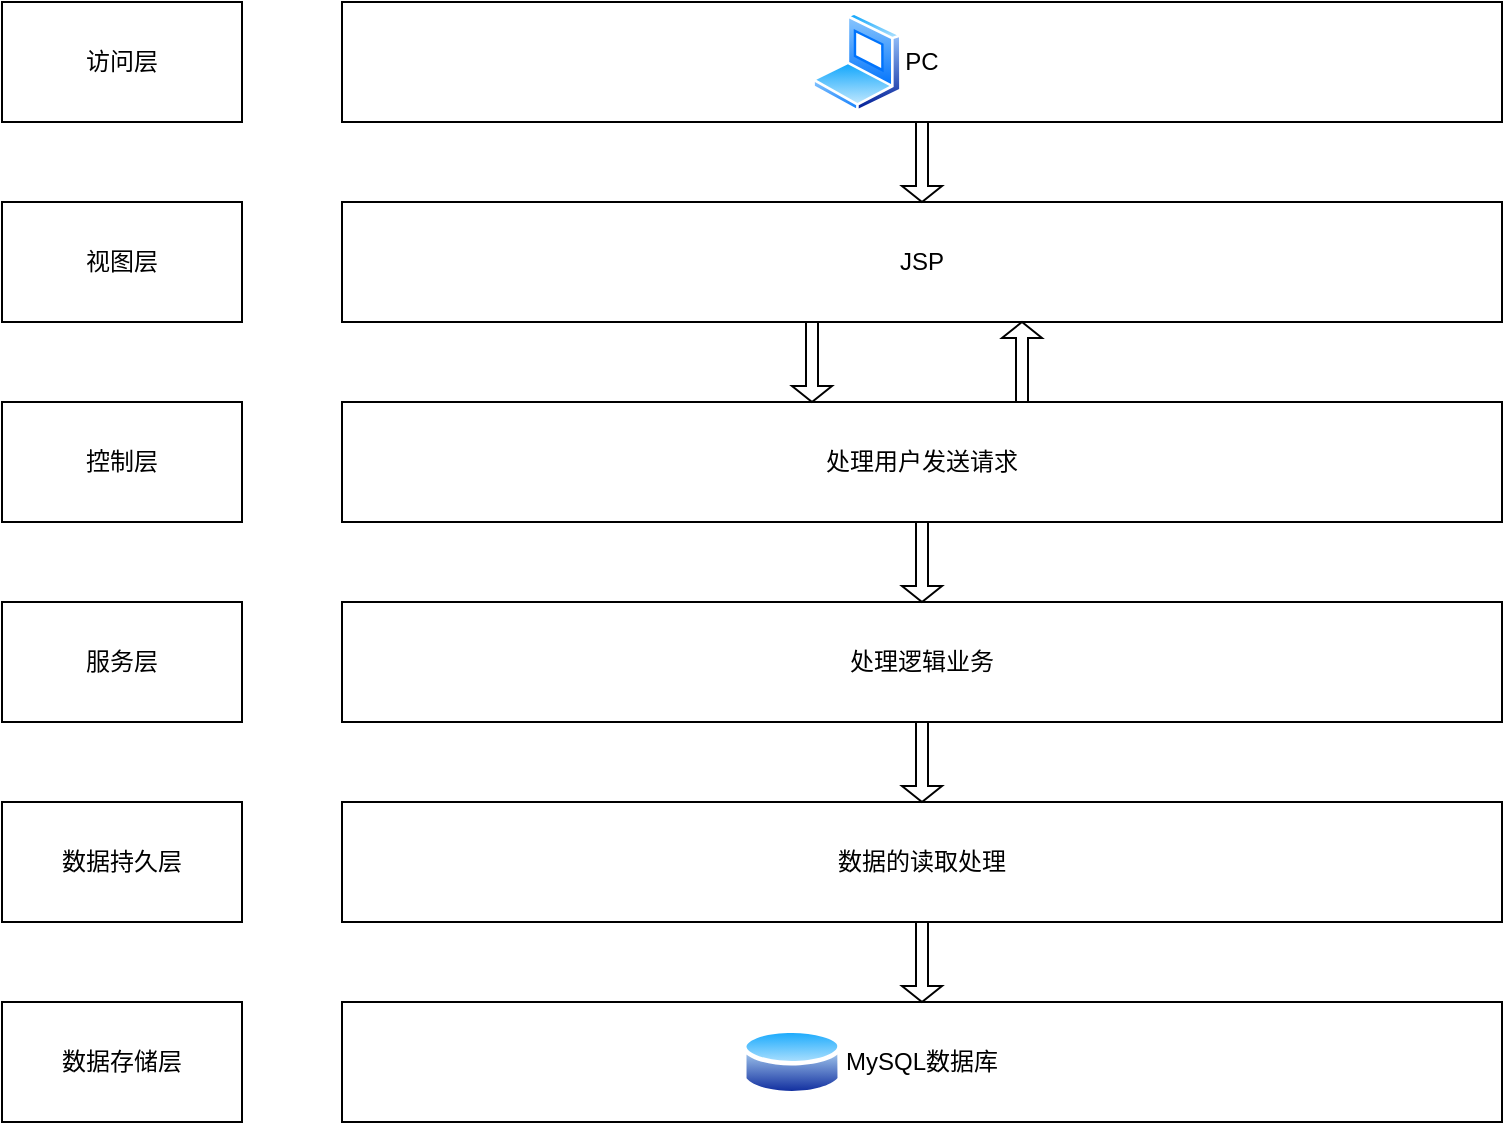 <mxfile version="18.0.2" type="github">
  <diagram name="Page-1" id="55a83fd1-7818-8e21-69c5-c3457e3827bb">
    <mxGraphModel dx="1209" dy="681" grid="1" gridSize="10" guides="1" tooltips="1" connect="1" arrows="1" fold="1" page="1" pageScale="1" pageWidth="4681" pageHeight="3300" background="none" math="0" shadow="0">
      <root>
        <mxCell id="0" />
        <mxCell id="1" parent="0" />
        <mxCell id="4Mrf7dG5I7gFZIvtvuGR-1" value="PC" style="rounded=0;whiteSpace=wrap;html=1;" vertex="1" parent="1">
          <mxGeometry x="380" y="80" width="580" height="60" as="geometry" />
        </mxCell>
        <mxCell id="4Mrf7dG5I7gFZIvtvuGR-2" value="访问层" style="rounded=0;whiteSpace=wrap;html=1;" vertex="1" parent="1">
          <mxGeometry x="210" y="80" width="120" height="60" as="geometry" />
        </mxCell>
        <mxCell id="4Mrf7dG5I7gFZIvtvuGR-3" value="视图层" style="rounded=0;whiteSpace=wrap;html=1;" vertex="1" parent="1">
          <mxGeometry x="210" y="180" width="120" height="60" as="geometry" />
        </mxCell>
        <mxCell id="4Mrf7dG5I7gFZIvtvuGR-4" value="MySQL数据库" style="rounded=0;whiteSpace=wrap;html=1;" vertex="1" parent="1">
          <mxGeometry x="380" y="580" width="580" height="60" as="geometry" />
        </mxCell>
        <mxCell id="4Mrf7dG5I7gFZIvtvuGR-5" value="数据的读取处理" style="rounded=0;whiteSpace=wrap;html=1;" vertex="1" parent="1">
          <mxGeometry x="380" y="480" width="580" height="60" as="geometry" />
        </mxCell>
        <mxCell id="4Mrf7dG5I7gFZIvtvuGR-6" value="处理用户发送请求" style="rounded=0;whiteSpace=wrap;html=1;" vertex="1" parent="1">
          <mxGeometry x="380" y="280" width="580" height="60" as="geometry" />
        </mxCell>
        <mxCell id="4Mrf7dG5I7gFZIvtvuGR-7" value="处理逻辑业务" style="rounded=0;whiteSpace=wrap;html=1;" vertex="1" parent="1">
          <mxGeometry x="380" y="380" width="580" height="60" as="geometry" />
        </mxCell>
        <mxCell id="4Mrf7dG5I7gFZIvtvuGR-8" value="JSP" style="rounded=0;whiteSpace=wrap;html=1;" vertex="1" parent="1">
          <mxGeometry x="380" y="180" width="580" height="60" as="geometry" />
        </mxCell>
        <mxCell id="4Mrf7dG5I7gFZIvtvuGR-10" value="" style="shape=singleArrow;direction=south;whiteSpace=wrap;html=1;" vertex="1" parent="1">
          <mxGeometry x="660" y="140" width="20" height="40" as="geometry" />
        </mxCell>
        <mxCell id="4Mrf7dG5I7gFZIvtvuGR-11" value="控制层" style="rounded=0;whiteSpace=wrap;html=1;" vertex="1" parent="1">
          <mxGeometry x="210" y="280" width="120" height="60" as="geometry" />
        </mxCell>
        <mxCell id="4Mrf7dG5I7gFZIvtvuGR-12" value="服务层" style="rounded=0;whiteSpace=wrap;html=1;" vertex="1" parent="1">
          <mxGeometry x="210" y="380" width="120" height="60" as="geometry" />
        </mxCell>
        <mxCell id="4Mrf7dG5I7gFZIvtvuGR-13" value="数据持久层" style="rounded=0;whiteSpace=wrap;html=1;" vertex="1" parent="1">
          <mxGeometry x="210" y="480" width="120" height="60" as="geometry" />
        </mxCell>
        <mxCell id="4Mrf7dG5I7gFZIvtvuGR-14" value="数据存储层" style="rounded=0;whiteSpace=wrap;html=1;" vertex="1" parent="1">
          <mxGeometry x="210" y="580" width="120" height="60" as="geometry" />
        </mxCell>
        <mxCell id="4Mrf7dG5I7gFZIvtvuGR-15" value="" style="aspect=fixed;perimeter=ellipsePerimeter;html=1;align=center;shadow=0;dashed=0;spacingTop=3;image;image=img/lib/active_directory/database.svg;" vertex="1" parent="1">
          <mxGeometry x="580" y="591.5" width="50" height="37" as="geometry" />
        </mxCell>
        <mxCell id="4Mrf7dG5I7gFZIvtvuGR-16" value="" style="aspect=fixed;perimeter=ellipsePerimeter;html=1;align=center;shadow=0;dashed=0;spacingTop=3;image;image=img/lib/active_directory/laptop_client.svg;" vertex="1" parent="1">
          <mxGeometry x="615" y="85" width="45" height="50" as="geometry" />
        </mxCell>
        <mxCell id="4Mrf7dG5I7gFZIvtvuGR-17" value="" style="shape=singleArrow;direction=south;whiteSpace=wrap;html=1;" vertex="1" parent="1">
          <mxGeometry x="605" y="240" width="20" height="40" as="geometry" />
        </mxCell>
        <mxCell id="4Mrf7dG5I7gFZIvtvuGR-18" value="" style="shape=singleArrow;direction=north;whiteSpace=wrap;html=1;" vertex="1" parent="1">
          <mxGeometry x="710" y="240" width="20" height="40" as="geometry" />
        </mxCell>
        <mxCell id="4Mrf7dG5I7gFZIvtvuGR-23" value="" style="shape=singleArrow;direction=south;whiteSpace=wrap;html=1;" vertex="1" parent="1">
          <mxGeometry x="660" y="340" width="20" height="40" as="geometry" />
        </mxCell>
        <mxCell id="4Mrf7dG5I7gFZIvtvuGR-24" value="" style="shape=singleArrow;direction=south;whiteSpace=wrap;html=1;" vertex="1" parent="1">
          <mxGeometry x="660" y="440" width="20" height="40" as="geometry" />
        </mxCell>
        <mxCell id="4Mrf7dG5I7gFZIvtvuGR-25" value="" style="shape=singleArrow;direction=south;whiteSpace=wrap;html=1;" vertex="1" parent="1">
          <mxGeometry x="660" y="540" width="20" height="40" as="geometry" />
        </mxCell>
      </root>
    </mxGraphModel>
  </diagram>
</mxfile>
